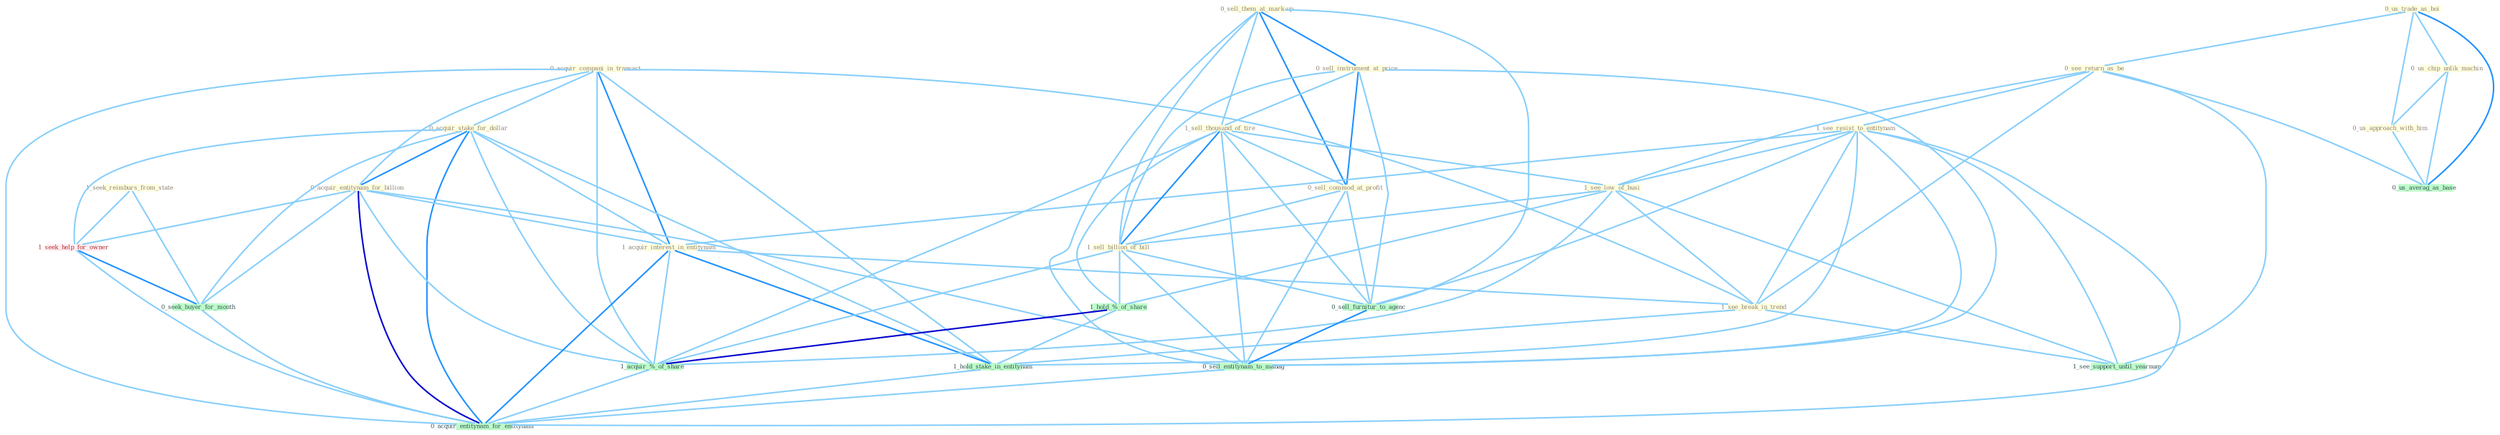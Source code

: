 Graph G{ 
    node
    [shape=polygon,style=filled,width=.5,height=.06,color="#BDFCC9",fixedsize=true,fontsize=4,
    fontcolor="#2f4f4f"];
    {node
    [color="#ffffe0", fontcolor="#8b7d6b"] "1_seek_reimburs_from_state " "0_sell_them_at_mark-up " "0_us_trade_as_boi " "0_acquir_compani_in_transact " "0_acquir_stake_for_dollar " "0_see_return_as_be " "0_sell_instrument_at_price " "0_us_chip_unlik_machin " "0_acquir_entitynam_for_billion " "1_see_resist_to_entitynam " "1_acquir_interest_in_entitynam " "1_sell_thousand_of_tire " "1_see_low_of_busi " "0_sell_commod_at_profit " "1_sell_billion_of_bill " "1_see_break_in_trend " "0_us_approach_with_him "}
{node [color="#fff0f5", fontcolor="#b22222"] "1_seek_help_for_owner "}
edge [color="#B0E2FF"];

	"1_seek_reimburs_from_state " -- "1_seek_help_for_owner " [w="1", color="#87cefa" ];
	"1_seek_reimburs_from_state " -- "0_seek_buyer_for_month " [w="1", color="#87cefa" ];
	"0_sell_them_at_mark-up " -- "0_sell_instrument_at_price " [w="2", color="#1e90ff" , len=0.8];
	"0_sell_them_at_mark-up " -- "1_sell_thousand_of_tire " [w="1", color="#87cefa" ];
	"0_sell_them_at_mark-up " -- "0_sell_commod_at_profit " [w="2", color="#1e90ff" , len=0.8];
	"0_sell_them_at_mark-up " -- "1_sell_billion_of_bill " [w="1", color="#87cefa" ];
	"0_sell_them_at_mark-up " -- "0_sell_furnitur_to_agenc " [w="1", color="#87cefa" ];
	"0_sell_them_at_mark-up " -- "0_sell_entitynam_to_manag " [w="1", color="#87cefa" ];
	"0_us_trade_as_boi " -- "0_see_return_as_be " [w="1", color="#87cefa" ];
	"0_us_trade_as_boi " -- "0_us_chip_unlik_machin " [w="1", color="#87cefa" ];
	"0_us_trade_as_boi " -- "0_us_approach_with_him " [w="1", color="#87cefa" ];
	"0_us_trade_as_boi " -- "0_us_averag_as_base " [w="2", color="#1e90ff" , len=0.8];
	"0_acquir_compani_in_transact " -- "0_acquir_stake_for_dollar " [w="1", color="#87cefa" ];
	"0_acquir_compani_in_transact " -- "0_acquir_entitynam_for_billion " [w="1", color="#87cefa" ];
	"0_acquir_compani_in_transact " -- "1_acquir_interest_in_entitynam " [w="2", color="#1e90ff" , len=0.8];
	"0_acquir_compani_in_transact " -- "1_see_break_in_trend " [w="1", color="#87cefa" ];
	"0_acquir_compani_in_transact " -- "1_hold_stake_in_entitynam " [w="1", color="#87cefa" ];
	"0_acquir_compani_in_transact " -- "1_acquir_%_of_share " [w="1", color="#87cefa" ];
	"0_acquir_compani_in_transact " -- "0_acquir_entitynam_for_entitynam " [w="1", color="#87cefa" ];
	"0_acquir_stake_for_dollar " -- "0_acquir_entitynam_for_billion " [w="2", color="#1e90ff" , len=0.8];
	"0_acquir_stake_for_dollar " -- "1_acquir_interest_in_entitynam " [w="1", color="#87cefa" ];
	"0_acquir_stake_for_dollar " -- "1_hold_stake_in_entitynam " [w="1", color="#87cefa" ];
	"0_acquir_stake_for_dollar " -- "1_seek_help_for_owner " [w="1", color="#87cefa" ];
	"0_acquir_stake_for_dollar " -- "0_seek_buyer_for_month " [w="1", color="#87cefa" ];
	"0_acquir_stake_for_dollar " -- "1_acquir_%_of_share " [w="1", color="#87cefa" ];
	"0_acquir_stake_for_dollar " -- "0_acquir_entitynam_for_entitynam " [w="2", color="#1e90ff" , len=0.8];
	"0_see_return_as_be " -- "1_see_resist_to_entitynam " [w="1", color="#87cefa" ];
	"0_see_return_as_be " -- "1_see_low_of_busi " [w="1", color="#87cefa" ];
	"0_see_return_as_be " -- "1_see_break_in_trend " [w="1", color="#87cefa" ];
	"0_see_return_as_be " -- "1_see_support_until_yearnum " [w="1", color="#87cefa" ];
	"0_see_return_as_be " -- "0_us_averag_as_base " [w="1", color="#87cefa" ];
	"0_sell_instrument_at_price " -- "1_sell_thousand_of_tire " [w="1", color="#87cefa" ];
	"0_sell_instrument_at_price " -- "0_sell_commod_at_profit " [w="2", color="#1e90ff" , len=0.8];
	"0_sell_instrument_at_price " -- "1_sell_billion_of_bill " [w="1", color="#87cefa" ];
	"0_sell_instrument_at_price " -- "0_sell_furnitur_to_agenc " [w="1", color="#87cefa" ];
	"0_sell_instrument_at_price " -- "0_sell_entitynam_to_manag " [w="1", color="#87cefa" ];
	"0_us_chip_unlik_machin " -- "0_us_approach_with_him " [w="1", color="#87cefa" ];
	"0_us_chip_unlik_machin " -- "0_us_averag_as_base " [w="1", color="#87cefa" ];
	"0_acquir_entitynam_for_billion " -- "1_acquir_interest_in_entitynam " [w="1", color="#87cefa" ];
	"0_acquir_entitynam_for_billion " -- "1_seek_help_for_owner " [w="1", color="#87cefa" ];
	"0_acquir_entitynam_for_billion " -- "0_seek_buyer_for_month " [w="1", color="#87cefa" ];
	"0_acquir_entitynam_for_billion " -- "1_acquir_%_of_share " [w="1", color="#87cefa" ];
	"0_acquir_entitynam_for_billion " -- "0_sell_entitynam_to_manag " [w="1", color="#87cefa" ];
	"0_acquir_entitynam_for_billion " -- "0_acquir_entitynam_for_entitynam " [w="3", color="#0000cd" , len=0.6];
	"1_see_resist_to_entitynam " -- "1_acquir_interest_in_entitynam " [w="1", color="#87cefa" ];
	"1_see_resist_to_entitynam " -- "1_see_low_of_busi " [w="1", color="#87cefa" ];
	"1_see_resist_to_entitynam " -- "1_see_break_in_trend " [w="1", color="#87cefa" ];
	"1_see_resist_to_entitynam " -- "1_hold_stake_in_entitynam " [w="1", color="#87cefa" ];
	"1_see_resist_to_entitynam " -- "1_see_support_until_yearnum " [w="1", color="#87cefa" ];
	"1_see_resist_to_entitynam " -- "0_sell_furnitur_to_agenc " [w="1", color="#87cefa" ];
	"1_see_resist_to_entitynam " -- "0_sell_entitynam_to_manag " [w="1", color="#87cefa" ];
	"1_see_resist_to_entitynam " -- "0_acquir_entitynam_for_entitynam " [w="1", color="#87cefa" ];
	"1_acquir_interest_in_entitynam " -- "1_see_break_in_trend " [w="1", color="#87cefa" ];
	"1_acquir_interest_in_entitynam " -- "1_hold_stake_in_entitynam " [w="2", color="#1e90ff" , len=0.8];
	"1_acquir_interest_in_entitynam " -- "1_acquir_%_of_share " [w="1", color="#87cefa" ];
	"1_acquir_interest_in_entitynam " -- "0_acquir_entitynam_for_entitynam " [w="2", color="#1e90ff" , len=0.8];
	"1_sell_thousand_of_tire " -- "1_see_low_of_busi " [w="1", color="#87cefa" ];
	"1_sell_thousand_of_tire " -- "0_sell_commod_at_profit " [w="1", color="#87cefa" ];
	"1_sell_thousand_of_tire " -- "1_sell_billion_of_bill " [w="2", color="#1e90ff" , len=0.8];
	"1_sell_thousand_of_tire " -- "1_hold_%_of_share " [w="1", color="#87cefa" ];
	"1_sell_thousand_of_tire " -- "1_acquir_%_of_share " [w="1", color="#87cefa" ];
	"1_sell_thousand_of_tire " -- "0_sell_furnitur_to_agenc " [w="1", color="#87cefa" ];
	"1_sell_thousand_of_tire " -- "0_sell_entitynam_to_manag " [w="1", color="#87cefa" ];
	"1_see_low_of_busi " -- "1_sell_billion_of_bill " [w="1", color="#87cefa" ];
	"1_see_low_of_busi " -- "1_see_break_in_trend " [w="1", color="#87cefa" ];
	"1_see_low_of_busi " -- "1_hold_%_of_share " [w="1", color="#87cefa" ];
	"1_see_low_of_busi " -- "1_acquir_%_of_share " [w="1", color="#87cefa" ];
	"1_see_low_of_busi " -- "1_see_support_until_yearnum " [w="1", color="#87cefa" ];
	"0_sell_commod_at_profit " -- "1_sell_billion_of_bill " [w="1", color="#87cefa" ];
	"0_sell_commod_at_profit " -- "0_sell_furnitur_to_agenc " [w="1", color="#87cefa" ];
	"0_sell_commod_at_profit " -- "0_sell_entitynam_to_manag " [w="1", color="#87cefa" ];
	"1_sell_billion_of_bill " -- "1_hold_%_of_share " [w="1", color="#87cefa" ];
	"1_sell_billion_of_bill " -- "1_acquir_%_of_share " [w="1", color="#87cefa" ];
	"1_sell_billion_of_bill " -- "0_sell_furnitur_to_agenc " [w="1", color="#87cefa" ];
	"1_sell_billion_of_bill " -- "0_sell_entitynam_to_manag " [w="1", color="#87cefa" ];
	"1_see_break_in_trend " -- "1_hold_stake_in_entitynam " [w="1", color="#87cefa" ];
	"1_see_break_in_trend " -- "1_see_support_until_yearnum " [w="1", color="#87cefa" ];
	"0_us_approach_with_him " -- "0_us_averag_as_base " [w="1", color="#87cefa" ];
	"1_hold_%_of_share " -- "1_hold_stake_in_entitynam " [w="1", color="#87cefa" ];
	"1_hold_%_of_share " -- "1_acquir_%_of_share " [w="3", color="#0000cd" , len=0.6];
	"1_hold_stake_in_entitynam " -- "0_acquir_entitynam_for_entitynam " [w="1", color="#87cefa" ];
	"1_seek_help_for_owner " -- "0_seek_buyer_for_month " [w="2", color="#1e90ff" , len=0.8];
	"1_seek_help_for_owner " -- "0_acquir_entitynam_for_entitynam " [w="1", color="#87cefa" ];
	"0_seek_buyer_for_month " -- "0_acquir_entitynam_for_entitynam " [w="1", color="#87cefa" ];
	"1_acquir_%_of_share " -- "0_acquir_entitynam_for_entitynam " [w="1", color="#87cefa" ];
	"0_sell_furnitur_to_agenc " -- "0_sell_entitynam_to_manag " [w="2", color="#1e90ff" , len=0.8];
	"0_sell_entitynam_to_manag " -- "0_acquir_entitynam_for_entitynam " [w="1", color="#87cefa" ];
}